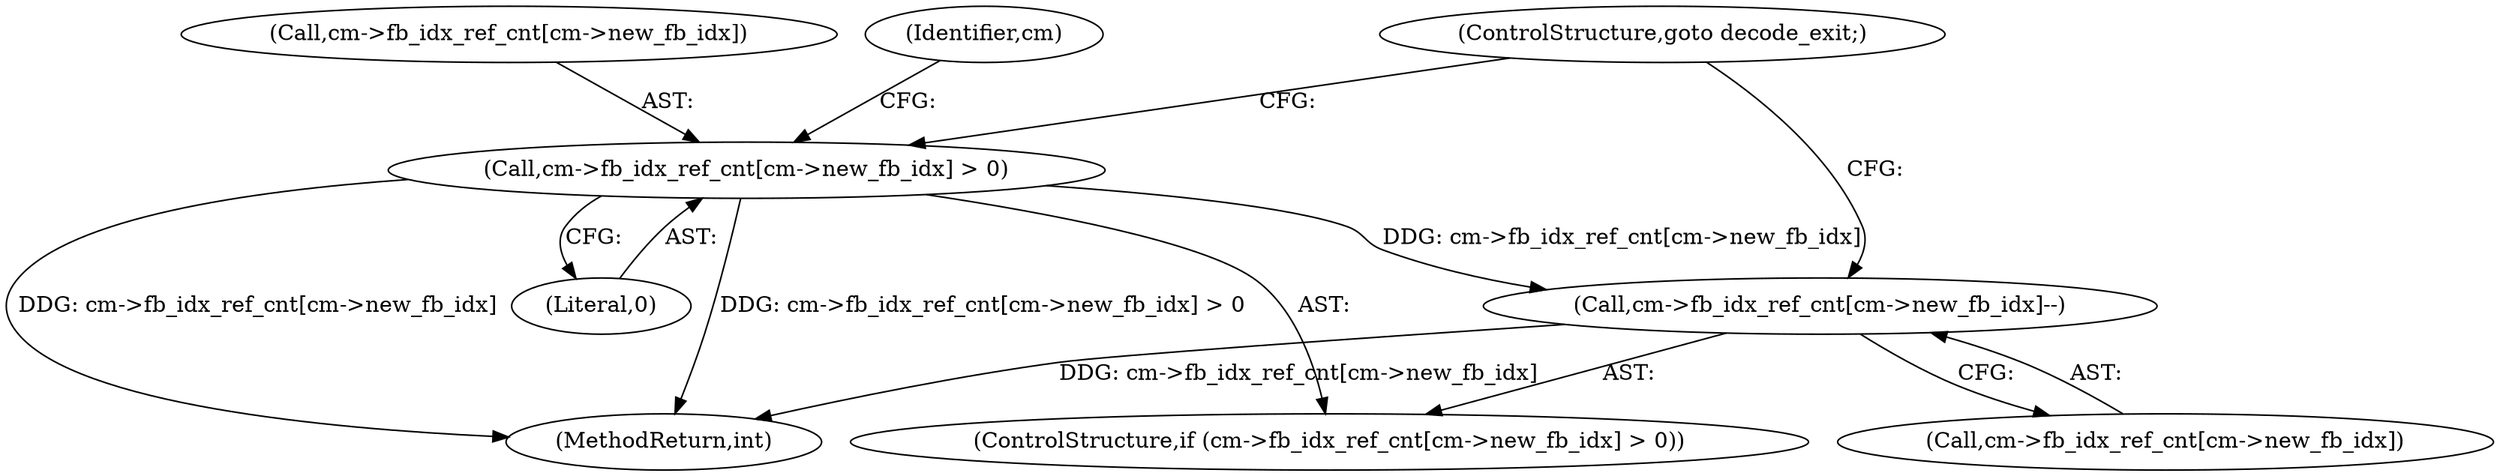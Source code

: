 digraph "0_Android_6886e8e0a9db2dbad723dc37a548233e004b33bc_1@array" {
"1000231" [label="(Call,cm->fb_idx_ref_cnt[cm->new_fb_idx] > 0)"];
"1000240" [label="(Call,cm->fb_idx_ref_cnt[cm->new_fb_idx]--)"];
"1000243" [label="(Identifier,cm)"];
"1000232" [label="(Call,cm->fb_idx_ref_cnt[cm->new_fb_idx])"];
"1000230" [label="(ControlStructure,if (cm->fb_idx_ref_cnt[cm->new_fb_idx] > 0))"];
"1000239" [label="(Literal,0)"];
"1000451" [label="(MethodReturn,int)"];
"1000241" [label="(Call,cm->fb_idx_ref_cnt[cm->new_fb_idx])"];
"1000240" [label="(Call,cm->fb_idx_ref_cnt[cm->new_fb_idx]--)"];
"1000231" [label="(Call,cm->fb_idx_ref_cnt[cm->new_fb_idx] > 0)"];
"1000248" [label="(ControlStructure,goto decode_exit;)"];
"1000231" -> "1000230"  [label="AST: "];
"1000231" -> "1000239"  [label="CFG: "];
"1000232" -> "1000231"  [label="AST: "];
"1000239" -> "1000231"  [label="AST: "];
"1000243" -> "1000231"  [label="CFG: "];
"1000248" -> "1000231"  [label="CFG: "];
"1000231" -> "1000451"  [label="DDG: cm->fb_idx_ref_cnt[cm->new_fb_idx]"];
"1000231" -> "1000451"  [label="DDG: cm->fb_idx_ref_cnt[cm->new_fb_idx] > 0"];
"1000231" -> "1000240"  [label="DDG: cm->fb_idx_ref_cnt[cm->new_fb_idx]"];
"1000240" -> "1000230"  [label="AST: "];
"1000240" -> "1000241"  [label="CFG: "];
"1000241" -> "1000240"  [label="AST: "];
"1000248" -> "1000240"  [label="CFG: "];
"1000240" -> "1000451"  [label="DDG: cm->fb_idx_ref_cnt[cm->new_fb_idx]"];
}
